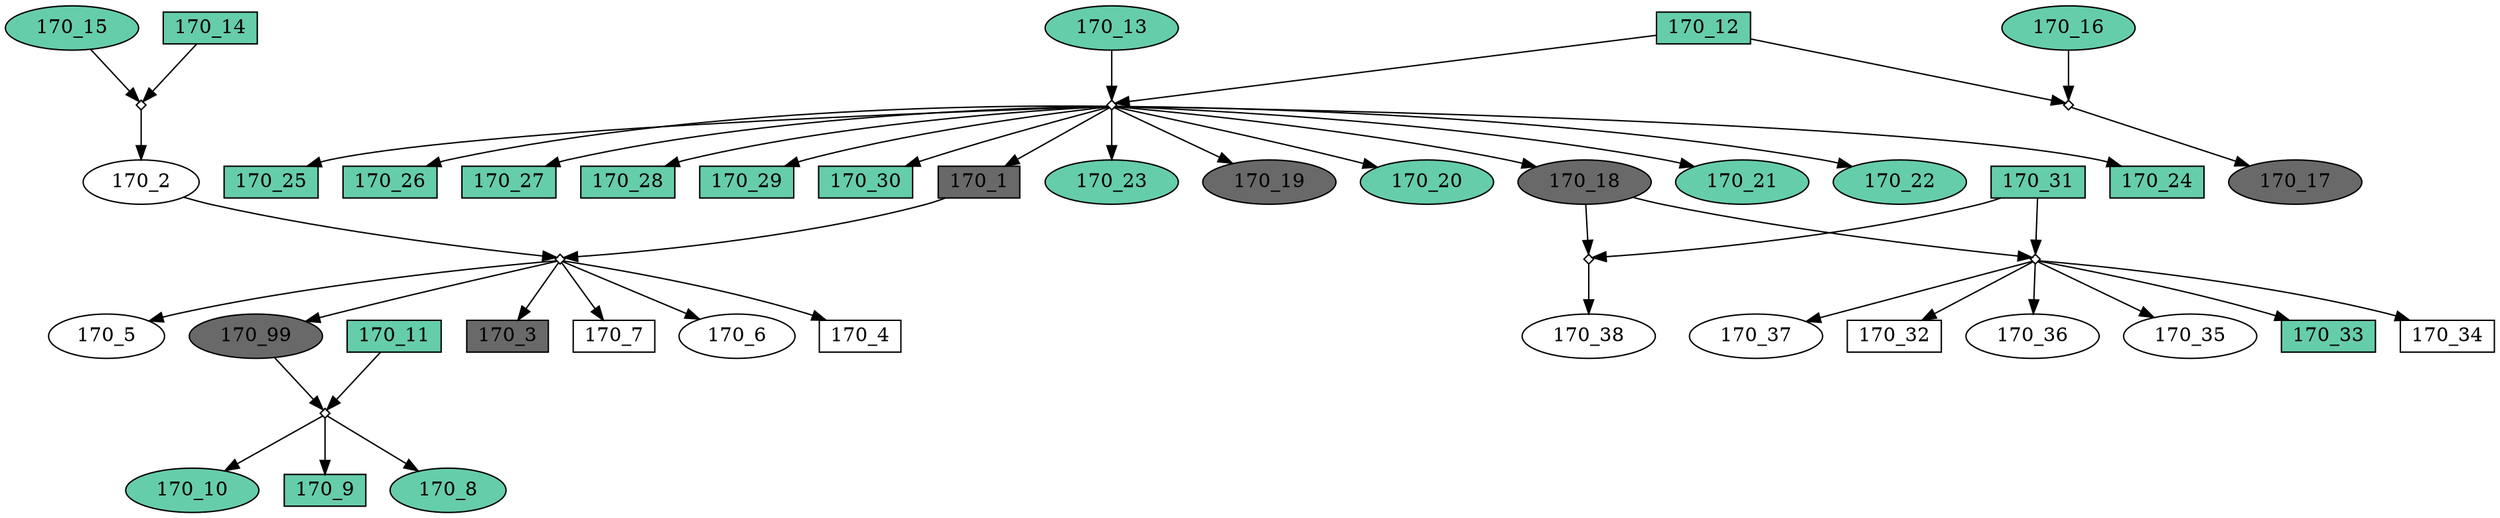 digraph {
	"170_5" [shape=box fillcolor=white fontcolor=black height=0.3 regular=0 shape=ellipse style=filled width=0.5]
	"170_1x170_2" -> "170_5"
	"170_99" [shape=box fillcolor=dimgrey fontcolor=black height=0.3 regular=0 shape=ellipse style=filled width=0.5]
	"170_1x170_2" -> "170_99"
	"170_99" -> "170_11x170_99"
	"170_2" [shape=box fillcolor=white fontcolor=black height=0.3 regular=0 shape=ellipse style=filled width=0.5]
	"170_14x170_15" -> "170_2"
	"170_2" -> "170_1x170_2"
	"170_17" [shape=box fillcolor=dimgrey fontcolor=black height=0.3 regular=0 shape=ellipse style=filled width=0.5]
	"170_12x170_16" -> "170_17"
	"170_1" [shape=box fillcolor=dimgrey fontcolor=black height=0.3 regular=0 shape=box style=filled width=0.5]
	"170_12x170_13" -> "170_1"
	"170_1" -> "170_1x170_2"
	"170_3" [shape=box fillcolor=dimgrey fontcolor=black height=0.3 regular=0 shape=box style=filled width=0.5]
	"170_1x170_2" -> "170_3"
	"170_18" [shape=box fillcolor=dimgrey fontcolor=black height=0.3 regular=0 shape=ellipse style=filled width=0.5]
	"170_12x170_13" -> "170_18"
	"170_18" -> "170_31x170_18"
	"170_18" -> "170_18x170_31"
	"170_32" [shape=box fillcolor=white fontcolor=black height=0.3 regular=0 shape=box style=filled width=0.5]
	"170_31x170_18" -> "170_32"
	"170_36" [shape=box fillcolor=white fontcolor=black height=0.3 regular=0 shape=ellipse style=filled width=0.5]
	"170_31x170_18" -> "170_36"
	"170_38" [shape=box fillcolor=white fontcolor=black height=0.3 regular=0 shape=ellipse style=filled width=0.5]
	"170_18x170_31" -> "170_38"
	"170_35" [shape=box fillcolor=white fontcolor=black height=0.3 regular=0 shape=ellipse style=filled width=0.5]
	"170_31x170_18" -> "170_35"
	"170_23" [shape=box fillcolor=aquamarine3 fontcolor=black height=0.3 regular=0 shape=ellipse style=filled width=0.5]
	"170_12x170_13" -> "170_23"
	"170_11" [shape=box fillcolor=aquamarine3 fontcolor=black height=0.3 regular=0 shape=box style=filled width=0.5]
	"170_11" -> "170_11x170_99"
	"170_10" [shape=box fillcolor=aquamarine3 fontcolor=black height=0.3 regular=0 shape=ellipse style=filled width=0.5]
	"170_11x170_99" -> "170_10"
	"170_9" [shape=box fillcolor=aquamarine3 fontcolor=black height=0.3 regular=0 shape=box style=filled width=0.5]
	"170_11x170_99" -> "170_9"
	"170_8" [shape=box fillcolor=aquamarine3 fontcolor=black height=0.3 regular=0 shape=ellipse style=filled width=0.5]
	"170_11x170_99" -> "170_8"
	"170_7" [shape=box fillcolor=white fontcolor=black height=0.3 regular=0 shape=box style=filled width=0.5]
	"170_1x170_2" -> "170_7"
	"170_6" [shape=box fillcolor=white fontcolor=black height=0.3 regular=0 shape=ellipse style=filled width=0.5]
	"170_1x170_2" -> "170_6"
	"170_4" [shape=box fillcolor=white fontcolor=black height=0.3 regular=0 shape=box style=filled width=0.5]
	"170_1x170_2" -> "170_4"
	"170_13" [shape=box fillcolor=aquamarine3 fontcolor=black height=0.3 regular=0 shape=ellipse style=filled width=0.5]
	"170_13" -> "170_12x170_13"
	"170_12" [shape=box fillcolor=aquamarine3 fontcolor=black height=0.3 regular=0 shape=box style=filled width=0.5]
	"170_12" -> "170_12x170_16"
	"170_12" -> "170_12x170_13"
	"170_15" [shape=box fillcolor=aquamarine3 fontcolor=black height=0.3 regular=0 shape=ellipse style=filled width=0.5]
	"170_15" -> "170_14x170_15"
	"170_14" [shape=box fillcolor=aquamarine3 fontcolor=black height=0.3 regular=0 shape=box style=filled width=0.5]
	"170_14" -> "170_14x170_15"
	"170_16" [shape=box fillcolor=aquamarine3 fontcolor=black height=0.3 regular=0 shape=ellipse style=filled width=0.5]
	"170_16" -> "170_12x170_16"
	"170_19" [shape=box fillcolor=dimgrey fontcolor=black height=0.3 regular=0 shape=ellipse style=filled width=0.5]
	"170_12x170_13" -> "170_19"
	"170_20" [shape=box fillcolor=aquamarine3 fontcolor=black height=0.3 regular=0 shape=ellipse style=filled width=0.5]
	"170_12x170_13" -> "170_20"
	"170_21" [shape=box fillcolor=aquamarine3 fontcolor=black height=0.3 regular=0 shape=ellipse style=filled width=0.5]
	"170_12x170_13" -> "170_21"
	"170_22" [shape=box fillcolor=aquamarine3 fontcolor=black height=0.3 regular=0 shape=ellipse style=filled width=0.5]
	"170_12x170_13" -> "170_22"
	"170_24" [shape=box fillcolor=aquamarine3 fontcolor=black height=0.3 regular=0 shape=box style=filled width=0.5]
	"170_12x170_13" -> "170_24"
	"170_25" [shape=box fillcolor=aquamarine3 fontcolor=black height=0.3 regular=0 shape=box style=filled width=0.5]
	"170_12x170_13" -> "170_25"
	"170_26" [shape=box fillcolor=aquamarine3 fontcolor=black height=0.3 regular=0 shape=box style=filled width=0.5]
	"170_12x170_13" -> "170_26"
	"170_27" [shape=box fillcolor=aquamarine3 fontcolor=black height=0.3 regular=0 shape=box style=filled width=0.5]
	"170_12x170_13" -> "170_27"
	"170_28" [shape=box fillcolor=aquamarine3 fontcolor=black height=0.3 regular=0 shape=box style=filled width=0.5]
	"170_12x170_13" -> "170_28"
	"170_29" [shape=box fillcolor=aquamarine3 fontcolor=black height=0.3 regular=0 shape=box style=filled width=0.5]
	"170_12x170_13" -> "170_29"
	"170_30" [shape=box fillcolor=aquamarine3 fontcolor=black height=0.3 regular=0 shape=box style=filled width=0.5]
	"170_12x170_13" -> "170_30"
	"170_31" [shape=box fillcolor=aquamarine3 fontcolor=black height=0.3 regular=0 shape=box style=filled width=0.5]
	"170_31" -> "170_31x170_18"
	"170_31" -> "170_18x170_31"
	"170_33" [shape=box fillcolor=aquamarine3 fontcolor=black height=0.3 regular=0 shape=box style=filled width=0.5]
	"170_31x170_18" -> "170_33"
	"170_34" [shape=box fillcolor=white fontcolor=black height=0.3 regular=0 shape=box style=filled width=0.5]
	"170_31x170_18" -> "170_34"
	"170_37" [shape=box fillcolor=white fontcolor=black height=0.3 regular=0 shape=ellipse style=filled width=0.5]
	"170_31x170_18" -> "170_37"
	"170_1x170_2" [label="" height=.1 shape=diamond width=.1]
	"170_11x170_99" [label="" height=.1 shape=diamond width=.1]
	"170_18x170_31" [label="" height=.1 shape=diamond width=.1]
	"170_12x170_16" [label="" height=.1 shape=diamond width=.1]
	"170_14x170_15" [label="" height=.1 shape=diamond width=.1]
	"170_31x170_18" [label="" height=.1 shape=diamond width=.1]
	"170_12x170_13" [label="" height=.1 shape=diamond width=.1]
}

